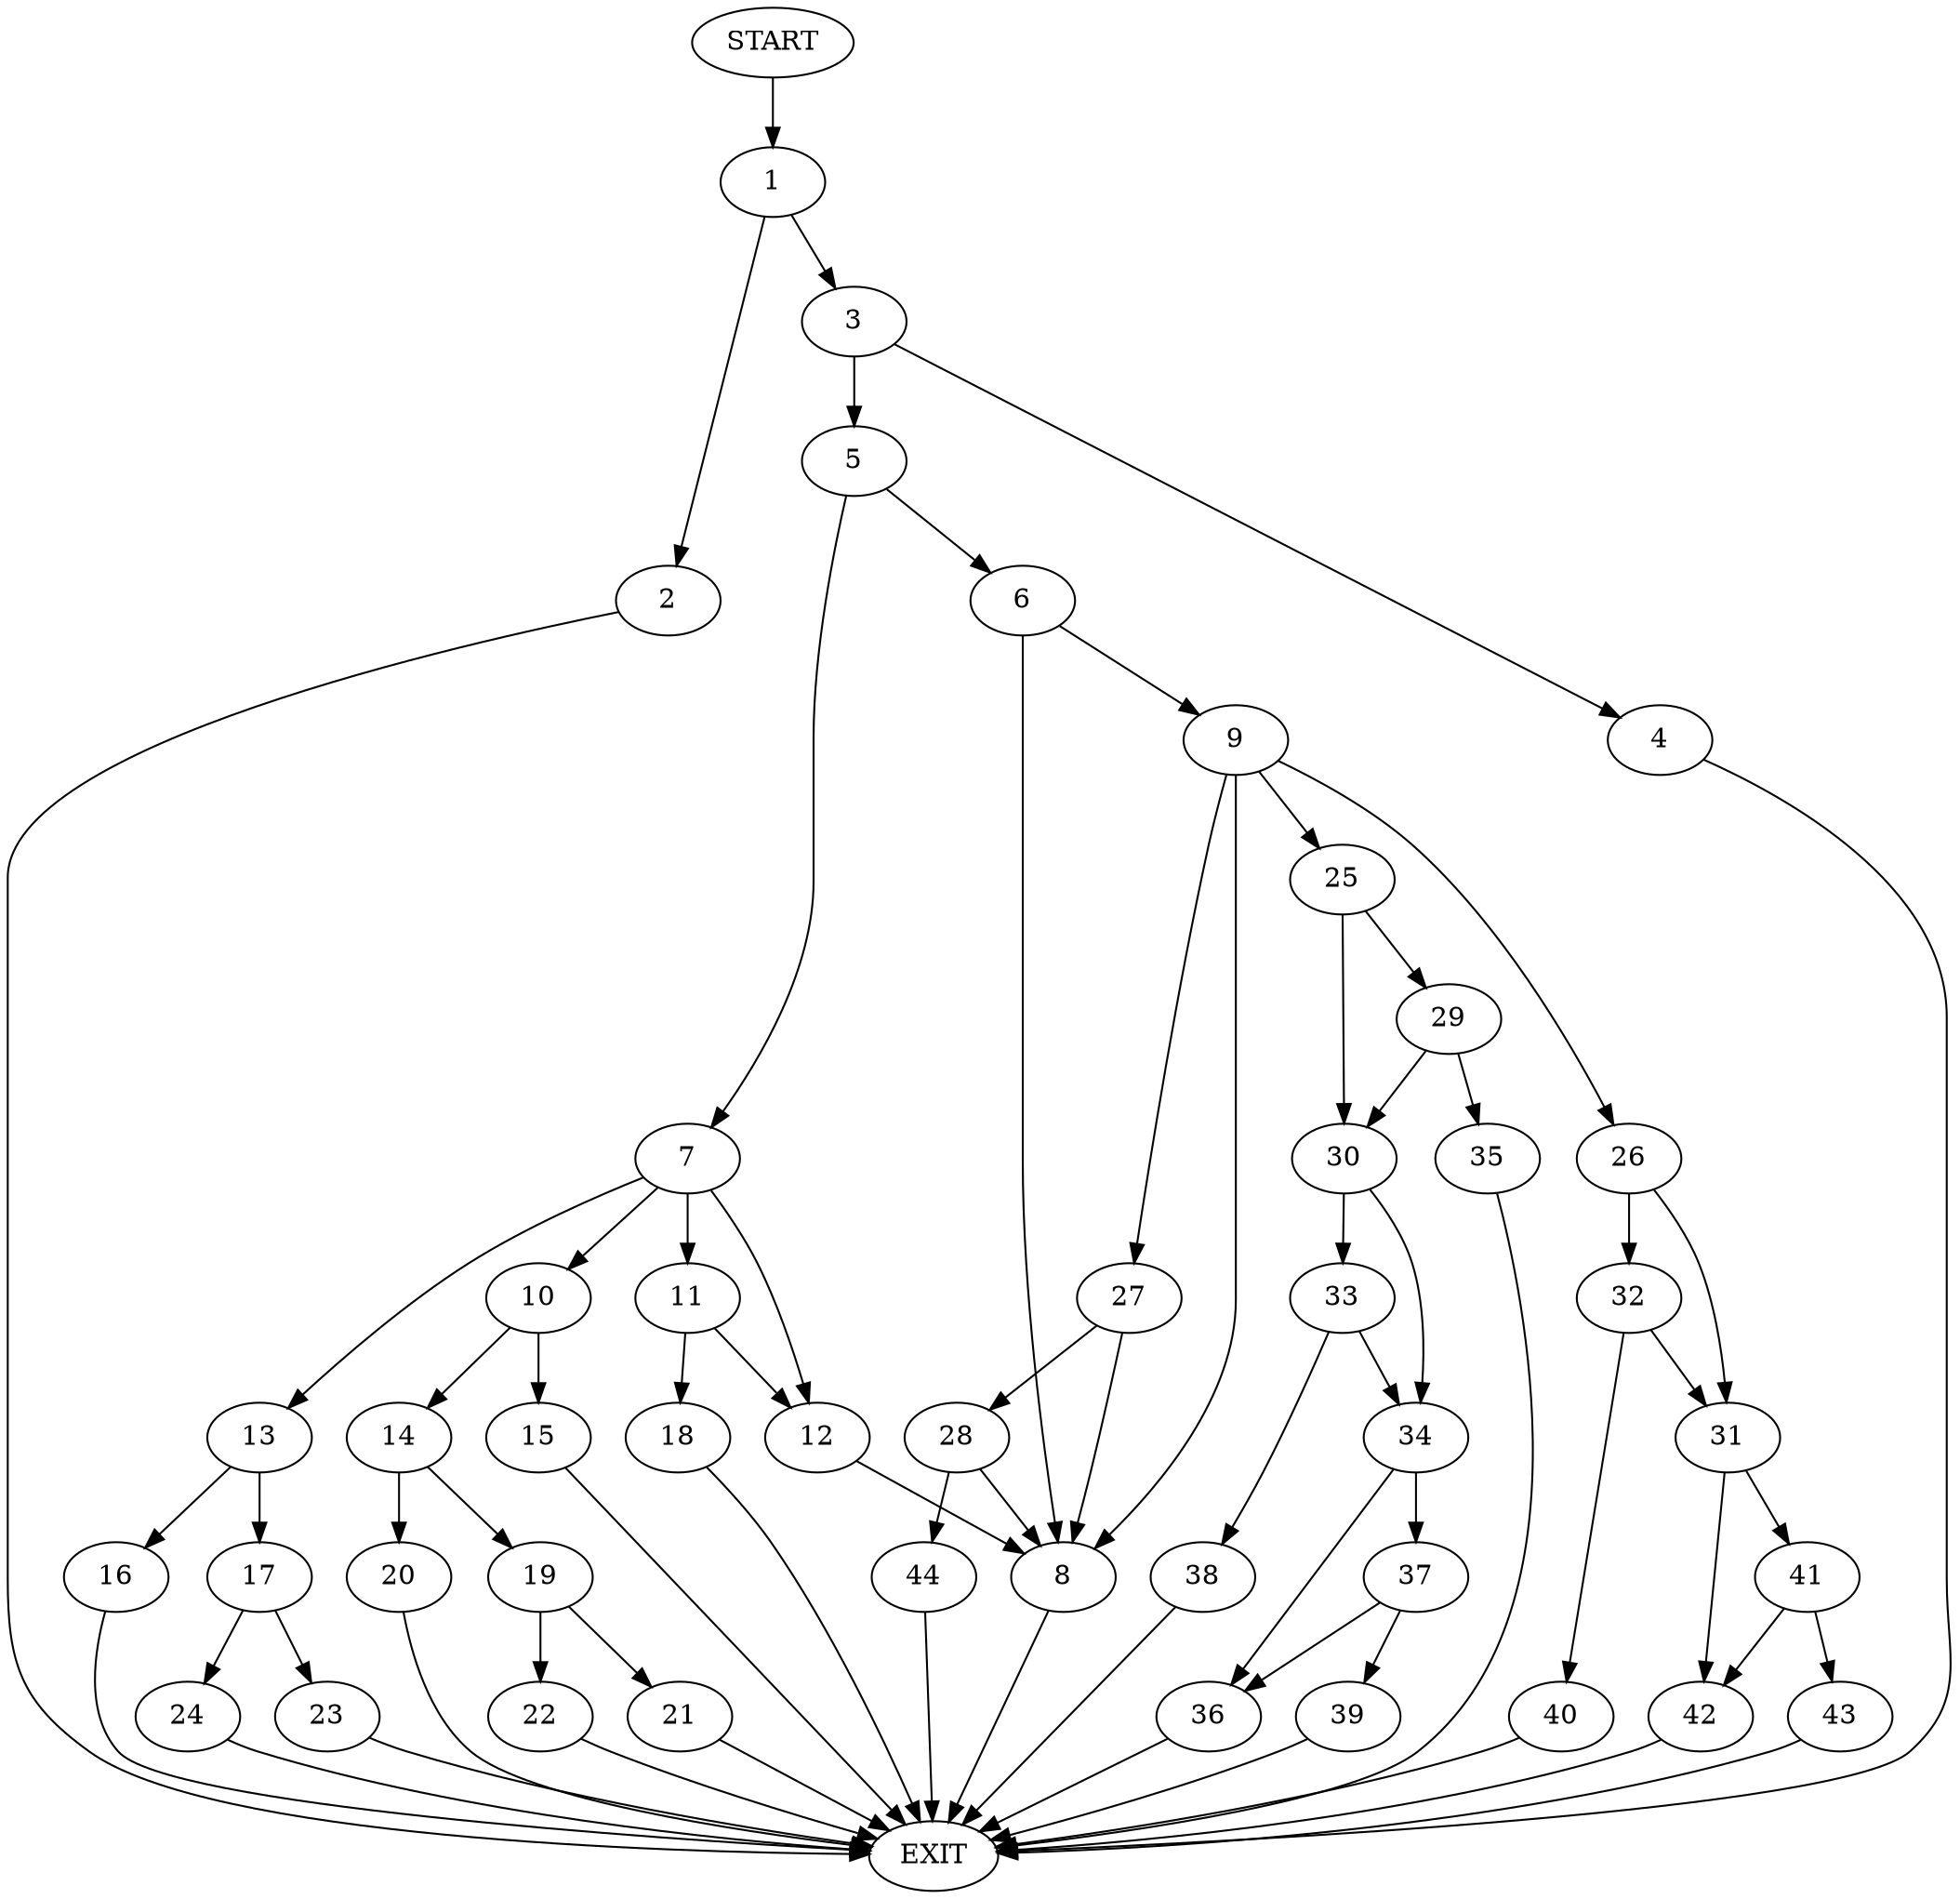 digraph {
0 [label="START"]
45 [label="EXIT"]
0 -> 1
1 -> 2
1 -> 3
3 -> 4
3 -> 5
2 -> 45
4 -> 45
5 -> 6
5 -> 7
6 -> 8
6 -> 9
7 -> 10
7 -> 11
7 -> 12
7 -> 13
12 -> 8
10 -> 14
10 -> 15
13 -> 16
13 -> 17
11 -> 18
11 -> 12
14 -> 19
14 -> 20
15 -> 45
19 -> 21
19 -> 22
20 -> 45
21 -> 45
22 -> 45
17 -> 23
17 -> 24
16 -> 45
24 -> 45
23 -> 45
18 -> 45
8 -> 45
9 -> 8
9 -> 25
9 -> 26
9 -> 27
27 -> 28
27 -> 8
25 -> 29
25 -> 30
26 -> 31
26 -> 32
30 -> 33
30 -> 34
29 -> 30
29 -> 35
35 -> 45
34 -> 36
34 -> 37
33 -> 34
33 -> 38
38 -> 45
36 -> 45
37 -> 36
37 -> 39
39 -> 45
32 -> 40
32 -> 31
31 -> 41
31 -> 42
40 -> 45
42 -> 45
41 -> 43
41 -> 42
43 -> 45
28 -> 44
28 -> 8
44 -> 45
}
